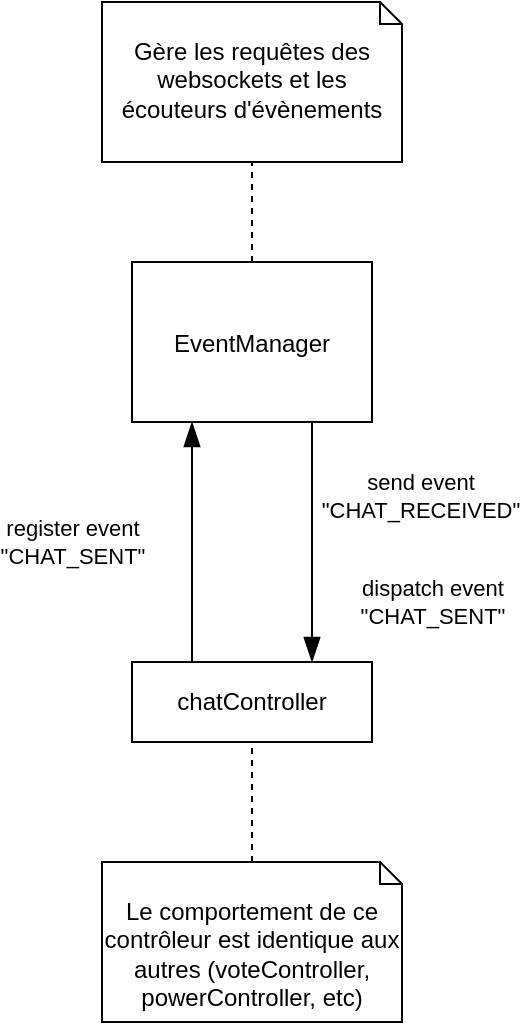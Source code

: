 <mxfile>
    <diagram id="RkCLneAruCv4ALjau-6N" name="Page-1">
        <mxGraphModel dx="1133" dy="514" grid="1" gridSize="10" guides="1" tooltips="1" connect="1" arrows="1" fold="1" page="1" pageScale="1" pageWidth="850" pageHeight="1100" math="0" shadow="0">
            <root>
                <mxCell id="0"/>
                <mxCell id="1" parent="0"/>
                <mxCell id="4" style="edgeStyle=none;html=1;exitX=0.5;exitY=0;exitDx=0;exitDy=0;entryX=0.5;entryY=1;entryDx=0;entryDy=0;entryPerimeter=0;dashed=1;endArrow=none;endFill=0;" parent="1" source="2" target="3" edge="1">
                    <mxGeometry relative="1" as="geometry"/>
                </mxCell>
                <mxCell id="6" value="" style="edgeStyle=none;html=1;endArrow=none;endFill=0;startArrow=blockThin;startFill=1;endSize=6;startSize=10;exitX=0.25;exitY=1;exitDx=0;exitDy=0;entryX=0.25;entryY=0;entryDx=0;entryDy=0;" parent="1" source="2" target="5" edge="1">
                    <mxGeometry relative="1" as="geometry"/>
                </mxCell>
                <mxCell id="7" value="register event&lt;br&gt;&quot;CHAT_SENT&quot;" style="edgeLabel;html=1;align=center;verticalAlign=middle;resizable=0;points=[];" parent="6" vertex="1" connectable="0">
                    <mxGeometry x="-0.214" y="4" relative="1" as="geometry">
                        <mxPoint x="-64" y="13" as="offset"/>
                    </mxGeometry>
                </mxCell>
                <mxCell id="2" value="EventManager" style="fontStyle=0;" parent="1" vertex="1">
                    <mxGeometry x="300" y="260" width="120" height="80" as="geometry"/>
                </mxCell>
                <mxCell id="3" value="Gère les requêtes des websockets et les écouteurs d'évènements" style="shape=note2;boundedLbl=1;whiteSpace=wrap;html=1;size=11;verticalAlign=top;align=center;" parent="1" vertex="1">
                    <mxGeometry x="285" y="130" width="150" height="80" as="geometry"/>
                </mxCell>
                <mxCell id="9" style="edgeStyle=none;html=1;exitX=0.75;exitY=0;exitDx=0;exitDy=0;entryX=0.75;entryY=1;entryDx=0;entryDy=0;startArrow=blockThin;startFill=1;endArrow=none;endFill=0;startSize=10;endSize=6;" parent="1" source="5" target="2" edge="1">
                    <mxGeometry relative="1" as="geometry"/>
                </mxCell>
                <mxCell id="10" value="dispatch event&lt;br&gt;&quot;CHAT_SENT&quot;" style="edgeLabel;html=1;align=center;verticalAlign=middle;resizable=0;points=[];" parent="9" vertex="1" connectable="0">
                    <mxGeometry x="0.447" y="-3" relative="1" as="geometry">
                        <mxPoint x="57" y="57" as="offset"/>
                    </mxGeometry>
                </mxCell>
                <mxCell id="5" value="chatController" style="whiteSpace=wrap;html=1;fillColor=default;fontStyle=0;" parent="1" vertex="1">
                    <mxGeometry x="300" y="460" width="120" height="40" as="geometry"/>
                </mxCell>
                <mxCell id="20" value="send event&lt;br&gt;&quot;CHAT_RECEIVED&quot;" style="edgeLabel;html=1;align=center;verticalAlign=middle;resizable=0;points=[];" parent="1" vertex="1" connectable="0">
                    <mxGeometry x="435" y="380" as="geometry">
                        <mxPoint x="9" y="-3" as="offset"/>
                    </mxGeometry>
                </mxCell>
                <mxCell id="21" value="Le comportement de ce contrôleur est identique aux autres (voteController, powerController, etc)" style="shape=note2;boundedLbl=1;whiteSpace=wrap;html=1;size=11;verticalAlign=top;align=center;" parent="1" vertex="1">
                    <mxGeometry x="285" y="560" width="150" height="80" as="geometry"/>
                </mxCell>
                <mxCell id="22" style="edgeStyle=none;html=1;exitX=0.5;exitY=0;exitDx=0;exitDy=0;entryX=0.5;entryY=1;entryDx=0;entryDy=0;dashed=1;endArrow=none;endFill=0;exitPerimeter=0;" parent="1" source="21" target="5" edge="1">
                    <mxGeometry relative="1" as="geometry">
                        <mxPoint x="370" y="270" as="sourcePoint"/>
                        <mxPoint x="370" y="220" as="targetPoint"/>
                    </mxGeometry>
                </mxCell>
            </root>
        </mxGraphModel>
    </diagram>
</mxfile>